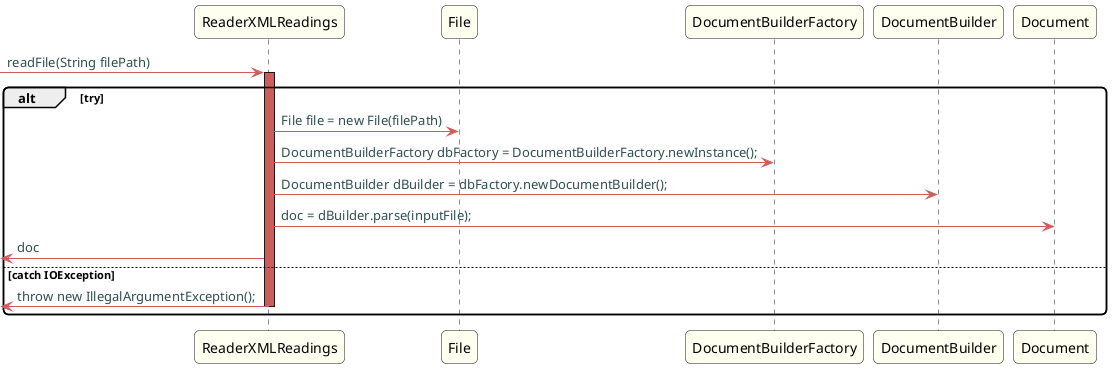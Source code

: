 @startuml

skinparam titleBorderRoundCorner 10
skinparam titleBorderThickness 3
skinparam titleBorderColor indianred
skinparam titleBackgroundColor ivory
skinparam FontName quicksand

skinparam actor {
  BorderColor indianred
  }

skinparam sequence {
  LifeLineBackgroundColor indianred
  ParticipantBackgroundColor ivory
}

skinparam roundcorner 10

skinparam component {
  arrowThickness 1
  ArrowFontName Verdana
  ArrowColor indianred
  ArrowFontColor darkslategrey
}




-> ReaderXMLReadings : readFile(String filePath)
activate ReaderXMLReadings
alt try
ReaderXMLReadings  -> File: File file = new File(filePath)
ReaderXMLReadings  -> DocumentBuilderFactory: DocumentBuilderFactory dbFactory = DocumentBuilderFactory.newInstance();

ReaderXMLReadings  -> DocumentBuilder: DocumentBuilder dBuilder = dbFactory.newDocumentBuilder();
ReaderXMLReadings  -> Document: doc = dBuilder.parse(inputFile);

<- ReaderXMLReadings : doc

else catch IOException
<- ReaderXMLReadings : throw new IllegalArgumentException();
deactivate ReaderXMLReadings
end

@enduml